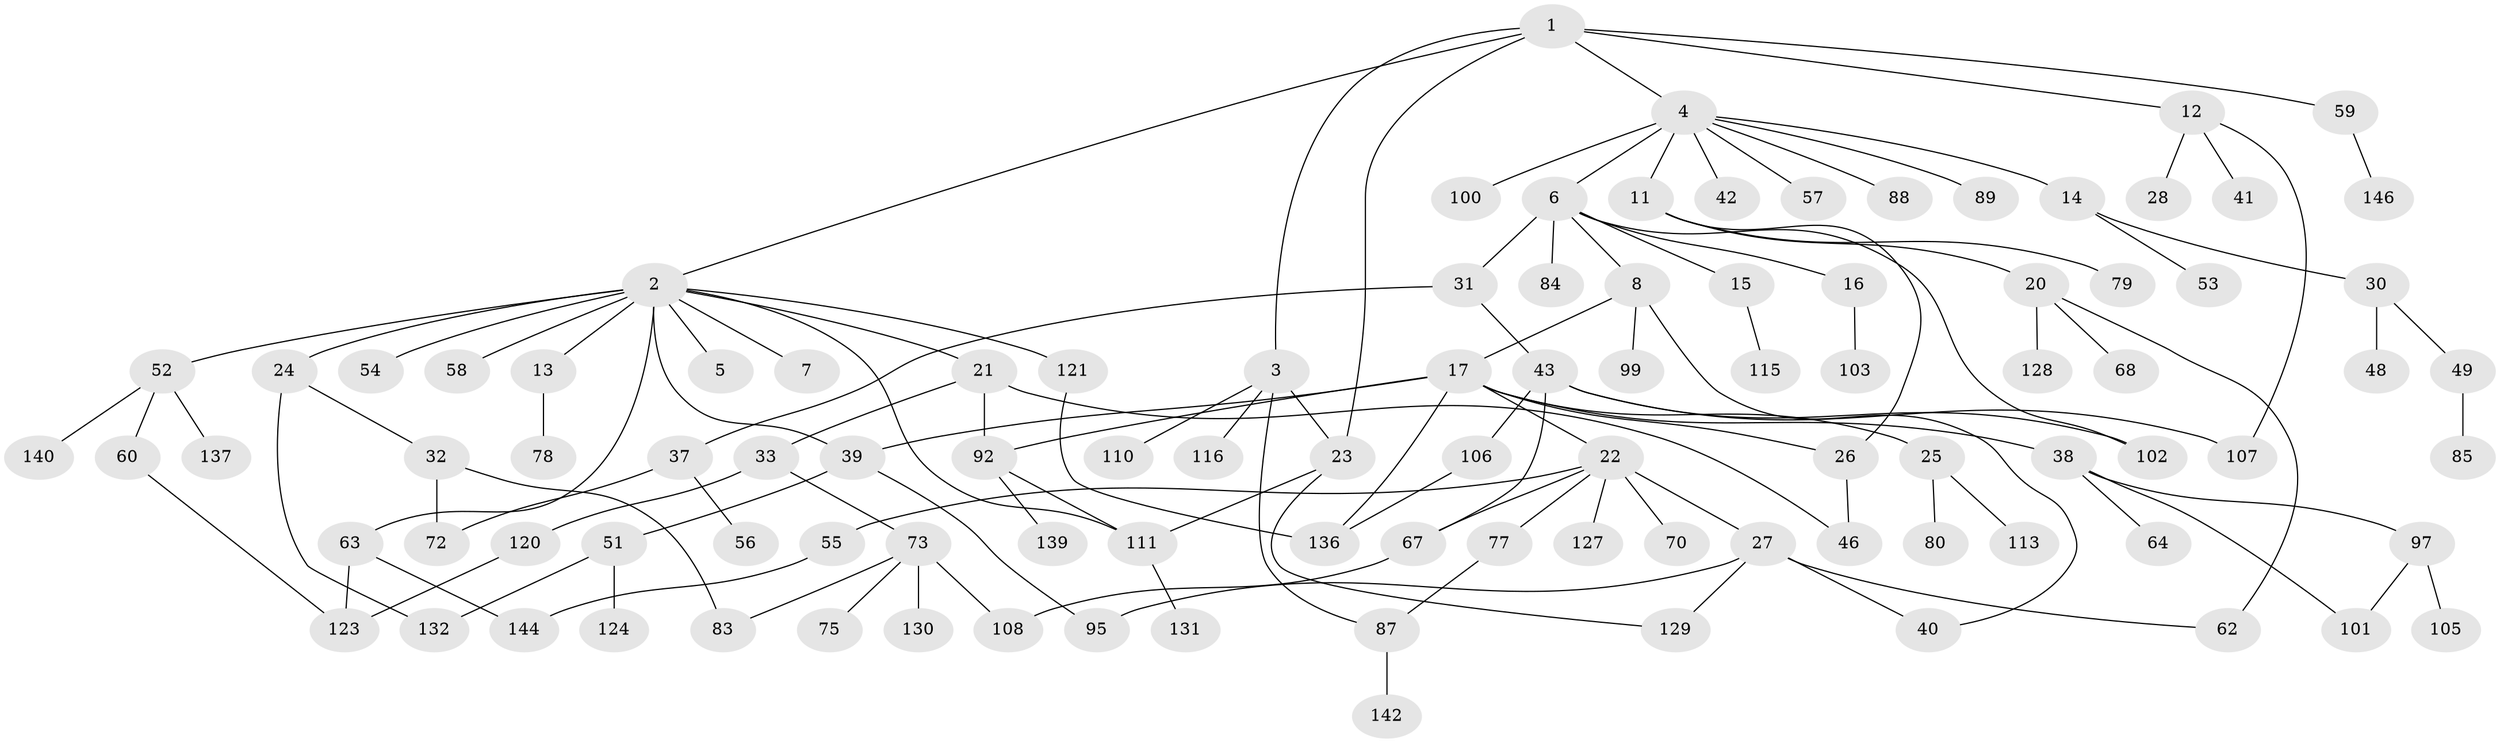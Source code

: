 // original degree distribution, {6: 0.0136986301369863, 12: 0.00684931506849315, 5: 0.0410958904109589, 8: 0.00684931506849315, 1: 0.3356164383561644, 4: 0.1232876712328767, 2: 0.3150684931506849, 3: 0.15753424657534246}
// Generated by graph-tools (version 1.1) at 2025/10/02/27/25 16:10:53]
// undirected, 101 vertices, 125 edges
graph export_dot {
graph [start="1"]
  node [color=gray90,style=filled];
  1 [super="+109"];
  2 [super="+18"];
  3 [super="+69"];
  4 [super="+10"];
  5;
  6 [super="+9"];
  7;
  8 [super="+36"];
  11 [super="+61"];
  12;
  13;
  14 [super="+138"];
  15 [super="+34"];
  16 [super="+94"];
  17 [super="+19"];
  20 [super="+117"];
  21 [super="+29"];
  22 [super="+44"];
  23;
  24;
  25 [super="+76"];
  26 [super="+98"];
  27 [super="+47"];
  28 [super="+71"];
  30 [super="+126"];
  31 [super="+35"];
  32 [super="+90"];
  33 [super="+82"];
  37 [super="+114"];
  38 [super="+145"];
  39 [super="+45"];
  40;
  41 [super="+66"];
  42;
  43 [super="+86"];
  46 [super="+50"];
  48 [super="+93"];
  49;
  51 [super="+65"];
  52 [super="+134"];
  53;
  54;
  55;
  56;
  57;
  58;
  59;
  60;
  62 [super="+122"];
  63 [super="+74"];
  64;
  67 [super="+119"];
  68 [super="+81"];
  70;
  72;
  73 [super="+96"];
  75;
  77;
  78;
  79;
  80 [super="+91"];
  83;
  84;
  85;
  87 [super="+133"];
  88;
  89;
  92 [super="+112"];
  95 [super="+104"];
  97;
  99;
  100 [super="+118"];
  101;
  102;
  103;
  105;
  106;
  107;
  108;
  110;
  111 [super="+125"];
  113;
  115;
  116;
  120;
  121;
  123;
  124 [super="+135"];
  127;
  128;
  129 [super="+143"];
  130;
  131;
  132;
  136 [super="+141"];
  137;
  139;
  140;
  142;
  144;
  146;
  1 -- 2;
  1 -- 3;
  1 -- 4;
  1 -- 12;
  1 -- 59;
  1 -- 23;
  2 -- 5;
  2 -- 7;
  2 -- 13;
  2 -- 24;
  2 -- 52;
  2 -- 58;
  2 -- 63;
  2 -- 121;
  2 -- 39;
  2 -- 21;
  2 -- 54;
  2 -- 111;
  3 -- 23;
  3 -- 87;
  3 -- 116;
  3 -- 110;
  4 -- 6;
  4 -- 11 [weight=2];
  4 -- 42;
  4 -- 57;
  4 -- 89;
  4 -- 100;
  4 -- 88;
  4 -- 14;
  6 -- 8;
  6 -- 16;
  6 -- 31;
  6 -- 102;
  6 -- 84;
  6 -- 15;
  8 -- 17;
  8 -- 40;
  8 -- 99;
  11 -- 20;
  11 -- 79;
  11 -- 26;
  12 -- 28;
  12 -- 41;
  12 -- 107;
  13 -- 78;
  14 -- 30;
  14 -- 53;
  15 -- 115;
  16 -- 103;
  17 -- 22;
  17 -- 25;
  17 -- 136;
  17 -- 38;
  17 -- 39;
  17 -- 26;
  17 -- 92;
  20 -- 62;
  20 -- 68;
  20 -- 128;
  21 -- 33;
  21 -- 46;
  21 -- 92;
  22 -- 27;
  22 -- 67;
  22 -- 55;
  22 -- 70;
  22 -- 77;
  22 -- 127;
  23 -- 111;
  23 -- 129;
  24 -- 32;
  24 -- 132;
  25 -- 80;
  25 -- 113;
  26 -- 46;
  27 -- 129;
  27 -- 40;
  27 -- 95;
  27 -- 62;
  30 -- 48;
  30 -- 49;
  31 -- 37;
  31 -- 43;
  32 -- 83;
  32 -- 72;
  33 -- 73;
  33 -- 120;
  37 -- 56;
  37 -- 72;
  38 -- 64;
  38 -- 97;
  38 -- 101;
  39 -- 51;
  39 -- 95;
  43 -- 106;
  43 -- 107;
  43 -- 102;
  43 -- 67;
  49 -- 85;
  51 -- 124 [weight=2];
  51 -- 132;
  52 -- 60;
  52 -- 137;
  52 -- 140;
  55 -- 144;
  59 -- 146;
  60 -- 123;
  63 -- 144;
  63 -- 123;
  67 -- 108;
  73 -- 75;
  73 -- 130;
  73 -- 108;
  73 -- 83;
  77 -- 87;
  87 -- 142;
  92 -- 139;
  92 -- 111;
  97 -- 101;
  97 -- 105;
  106 -- 136;
  111 -- 131;
  120 -- 123;
  121 -- 136;
}
